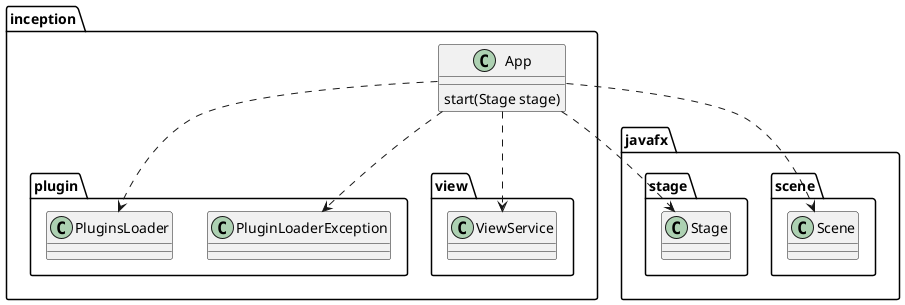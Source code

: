 @startuml
class inception.App {
    start(Stage stage)
}
class inception.plugin.PluginLoaderException
class inception.plugin.PluginsLoader
class inception.view.ViewService
class javafx.scene.Scene
class javafx.stage.Stage
inception.App ..> inception.plugin.PluginLoaderException
inception.App ..> inception.plugin.PluginsLoader
inception.App ..> inception.view.ViewService
inception.App ..> javafx.scene.Scene
inception.App ..> javafx.stage.Stage
@enduml